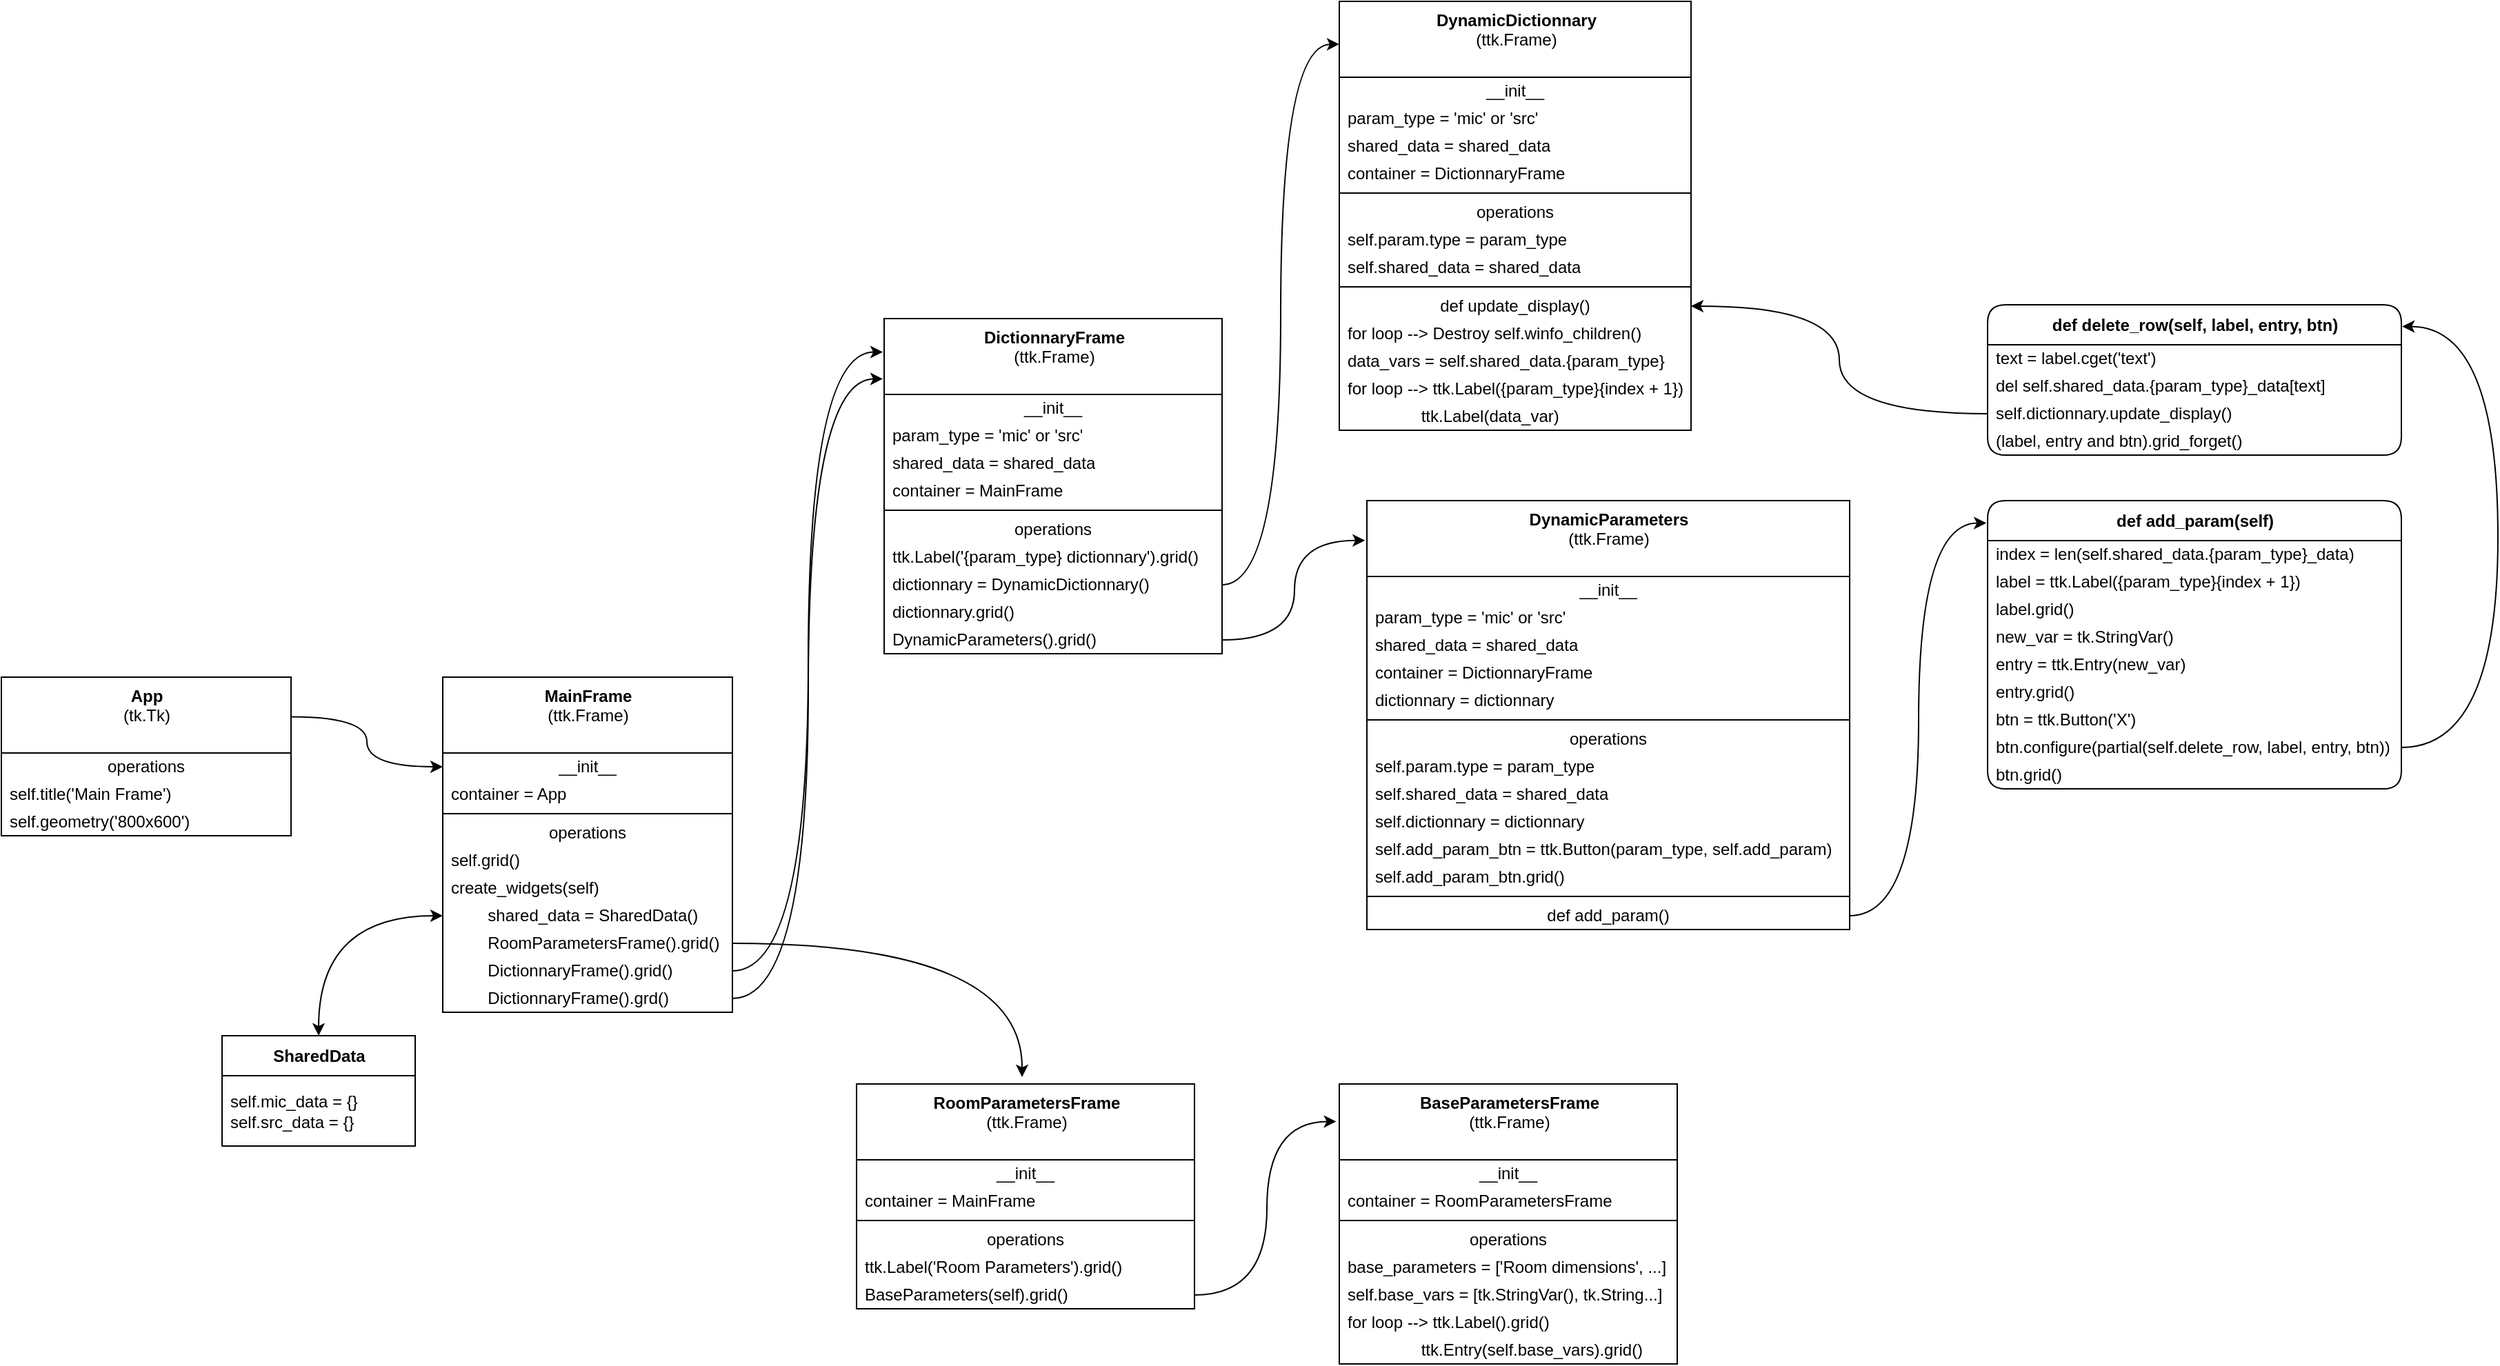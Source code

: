 <mxfile>
    <diagram id="ZCPFG7KWVEnKRgbFe0l8" name="Page-1">
        <mxGraphModel dx="2137" dy="1774" grid="1" gridSize="10" guides="1" tooltips="0" connect="1" arrows="1" fold="1" page="1" pageScale="1" pageWidth="1100" pageHeight="850" math="0" shadow="0">
            <root>
                <mxCell id="0"/>
                <mxCell id="1" parent="0"/>
                <mxCell id="18" value="" style="html=1;orthogonal=1;exitX=1;exitY=0.5;exitDx=0;exitDy=0;entryX=-0.004;entryY=0.1;entryDx=0;entryDy=0;edgeStyle=orthogonalEdgeStyle;curved=1;entryPerimeter=0;" edge="1" parent="1" source="114" target="89">
                    <mxGeometry relative="1" as="geometry">
                        <mxPoint x="240" y="453" as="sourcePoint"/>
                        <mxPoint x="547.5" y="235" as="targetPoint"/>
                    </mxGeometry>
                </mxCell>
                <mxCell id="88" style="edgeStyle=orthogonalEdgeStyle;html=1;exitX=0.5;exitY=0;exitDx=0;exitDy=0;orthogonal=1;curved=1;startArrow=classic;startFill=1;shadow=0;" edge="1" parent="1" source="67" target="83">
                    <mxGeometry relative="1" as="geometry"/>
                </mxCell>
                <mxCell id="67" value="SharedData" style="swimlane;fontStyle=1;align=center;verticalAlign=middle;childLayout=stackLayout;horizontal=1;startSize=29;horizontalStack=0;resizeParent=1;resizeParentMax=0;resizeLast=0;collapsible=0;marginBottom=0;html=1;" vertex="1" parent="1">
                    <mxGeometry x="20" y="390" width="140" height="80" as="geometry"/>
                </mxCell>
                <mxCell id="69" value="self.mic_data = {}&lt;br&gt;self.src_data = {}" style="text;html=1;strokeColor=none;fillColor=none;align=left;verticalAlign=middle;spacingLeft=4;spacingRight=4;overflow=hidden;rotatable=0;points=[[0,0.5],[1,0.5]];portConstraint=eastwest;" vertex="1" parent="67">
                    <mxGeometry y="29" width="140" height="51" as="geometry"/>
                </mxCell>
                <mxCell id="75" value="&lt;b&gt;MainFrame&lt;/b&gt;&lt;br&gt;(ttk.Frame)" style="swimlane;fontStyle=0;align=center;verticalAlign=top;childLayout=stackLayout;horizontal=1;startSize=55;horizontalStack=0;resizeParent=1;resizeParentMax=0;resizeLast=0;collapsible=0;marginBottom=0;html=1;" vertex="1" parent="1">
                    <mxGeometry x="180" y="130" width="210" height="243" as="geometry"/>
                </mxCell>
                <mxCell id="76" value="__init__" style="text;html=1;strokeColor=none;fillColor=none;align=center;verticalAlign=middle;spacingLeft=4;spacingRight=4;overflow=hidden;rotatable=0;points=[[0,0.5],[1,0.5]];portConstraint=eastwest;" vertex="1" parent="75">
                    <mxGeometry y="55" width="210" height="20" as="geometry"/>
                </mxCell>
                <mxCell id="77" value="container = App" style="text;html=1;strokeColor=none;fillColor=none;align=left;verticalAlign=middle;spacingLeft=4;spacingRight=4;overflow=hidden;rotatable=0;points=[[0,0.5],[1,0.5]];portConstraint=eastwest;" vertex="1" parent="75">
                    <mxGeometry y="75" width="210" height="20" as="geometry"/>
                </mxCell>
                <mxCell id="80" value="" style="line;strokeWidth=1;fillColor=none;align=left;verticalAlign=middle;spacingTop=-1;spacingLeft=3;spacingRight=3;rotatable=0;labelPosition=right;points=[];portConstraint=eastwest;" vertex="1" parent="75">
                    <mxGeometry y="95" width="210" height="8" as="geometry"/>
                </mxCell>
                <mxCell id="81" value="operations" style="text;html=1;strokeColor=none;fillColor=none;align=center;verticalAlign=middle;spacingLeft=4;spacingRight=4;overflow=hidden;rotatable=0;points=[[0,0.5],[1,0.5]];portConstraint=eastwest;" vertex="1" parent="75">
                    <mxGeometry y="103" width="210" height="20" as="geometry"/>
                </mxCell>
                <mxCell id="118" value="self.grid()" style="text;html=1;strokeColor=none;fillColor=none;align=left;verticalAlign=middle;spacingLeft=4;spacingRight=4;overflow=hidden;rotatable=0;points=[[0,0.5],[1,0.5]];portConstraint=eastwest;" vertex="1" parent="75">
                    <mxGeometry y="123" width="210" height="20" as="geometry"/>
                </mxCell>
                <mxCell id="82" value="create_widgets(self)" style="text;html=1;strokeColor=none;fillColor=none;align=left;verticalAlign=middle;spacingLeft=4;spacingRight=4;overflow=hidden;rotatable=0;points=[[0,0.5],[1,0.5]];portConstraint=eastwest;" vertex="1" parent="75">
                    <mxGeometry y="143" width="210" height="20" as="geometry"/>
                </mxCell>
                <mxCell id="83" value="&lt;span style=&quot;white-space: pre;&quot;&gt;&#9;&lt;/span&gt;shared_data = SharedData()" style="text;html=1;strokeColor=none;fillColor=none;align=left;verticalAlign=middle;spacingLeft=4;spacingRight=4;overflow=hidden;rotatable=0;points=[[0,0.5],[1,0.5]];portConstraint=eastwest;" vertex="1" parent="75">
                    <mxGeometry y="163" width="210" height="20" as="geometry"/>
                </mxCell>
                <mxCell id="86" value="&lt;span style=&quot;white-space: pre;&quot;&gt;&#9;&lt;/span&gt;RoomParametersFrame().grid()" style="text;html=1;strokeColor=none;fillColor=none;align=left;verticalAlign=middle;spacingLeft=4;spacingRight=4;overflow=hidden;rotatable=0;points=[[0,0.5],[1,0.5]];portConstraint=eastwest;" vertex="1" parent="75">
                    <mxGeometry y="183" width="210" height="20" as="geometry"/>
                </mxCell>
                <mxCell id="114" value="&lt;span style=&quot;white-space: pre;&quot;&gt;&#9;&lt;/span&gt;DictionnaryFrame().grid()" style="text;html=1;strokeColor=none;fillColor=none;align=left;verticalAlign=middle;spacingLeft=4;spacingRight=4;overflow=hidden;rotatable=0;points=[[0,0.5],[1,0.5]];portConstraint=eastwest;" vertex="1" parent="75">
                    <mxGeometry y="203" width="210" height="20" as="geometry"/>
                </mxCell>
                <mxCell id="115" value="&lt;span style=&quot;white-space: pre;&quot;&gt;&#9;&lt;/span&gt;DictionnaryFrame().grd()" style="text;html=1;strokeColor=none;fillColor=none;align=left;verticalAlign=middle;spacingLeft=4;spacingRight=4;overflow=hidden;rotatable=0;points=[[0,0.5],[1,0.5]];portConstraint=eastwest;" vertex="1" parent="75">
                    <mxGeometry y="223" width="210" height="20" as="geometry"/>
                </mxCell>
                <mxCell id="89" value="&lt;b&gt;DictionnaryFrame&lt;/b&gt;&lt;br&gt;(ttk.Frame)" style="swimlane;fontStyle=0;align=center;verticalAlign=top;childLayout=stackLayout;horizontal=1;startSize=55;horizontalStack=0;resizeParent=1;resizeParentMax=0;resizeLast=0;collapsible=0;marginBottom=0;html=1;" vertex="1" parent="1">
                    <mxGeometry x="500" y="-130" width="245" height="243" as="geometry"/>
                </mxCell>
                <mxCell id="90" value="__init__" style="text;html=1;strokeColor=none;fillColor=none;align=center;verticalAlign=middle;spacingLeft=4;spacingRight=4;overflow=hidden;rotatable=0;points=[[0,0.5],[1,0.5]];portConstraint=eastwest;" vertex="1" parent="89">
                    <mxGeometry y="55" width="245" height="20" as="geometry"/>
                </mxCell>
                <mxCell id="91" value="param_type = 'mic' or 'src'" style="text;html=1;strokeColor=none;fillColor=none;align=left;verticalAlign=middle;spacingLeft=4;spacingRight=4;overflow=hidden;rotatable=0;points=[[0,0.5],[1,0.5]];portConstraint=eastwest;" vertex="1" parent="89">
                    <mxGeometry y="75" width="245" height="20" as="geometry"/>
                </mxCell>
                <mxCell id="99" value="shared_data = shared_data" style="text;html=1;strokeColor=none;fillColor=none;align=left;verticalAlign=middle;spacingLeft=4;spacingRight=4;overflow=hidden;rotatable=0;points=[[0,0.5],[1,0.5]];portConstraint=eastwest;" vertex="1" parent="89">
                    <mxGeometry y="95" width="245" height="20" as="geometry"/>
                </mxCell>
                <mxCell id="93" value="container = MainFrame" style="text;html=1;strokeColor=none;fillColor=none;align=left;verticalAlign=middle;spacingLeft=4;spacingRight=4;overflow=hidden;rotatable=0;points=[[0,0.5],[1,0.5]];portConstraint=eastwest;" vertex="1" parent="89">
                    <mxGeometry y="115" width="245" height="20" as="geometry"/>
                </mxCell>
                <mxCell id="94" value="" style="line;strokeWidth=1;fillColor=none;align=left;verticalAlign=middle;spacingTop=-1;spacingLeft=3;spacingRight=3;rotatable=0;labelPosition=right;points=[];portConstraint=eastwest;" vertex="1" parent="89">
                    <mxGeometry y="135" width="245" height="8" as="geometry"/>
                </mxCell>
                <mxCell id="95" value="operations" style="text;html=1;strokeColor=none;fillColor=none;align=center;verticalAlign=middle;spacingLeft=4;spacingRight=4;overflow=hidden;rotatable=0;points=[[0,0.5],[1,0.5]];portConstraint=eastwest;" vertex="1" parent="89">
                    <mxGeometry y="143" width="245" height="20" as="geometry"/>
                </mxCell>
                <mxCell id="97" value="ttk.Label('{param_type} dictionnary').grid()" style="text;html=1;strokeColor=none;fillColor=none;align=left;verticalAlign=middle;spacingLeft=4;spacingRight=4;overflow=hidden;rotatable=0;points=[[0,0.5],[1,0.5]];portConstraint=eastwest;" vertex="1" parent="89">
                    <mxGeometry y="163" width="245" height="20" as="geometry"/>
                </mxCell>
                <mxCell id="98" value="dictionnary = DynamicDictionnary()" style="text;html=1;strokeColor=none;fillColor=none;align=left;verticalAlign=middle;spacingLeft=4;spacingRight=4;overflow=hidden;rotatable=0;points=[[0,0.5],[1,0.5]];portConstraint=eastwest;" vertex="1" parent="89">
                    <mxGeometry y="183" width="245" height="20" as="geometry"/>
                </mxCell>
                <mxCell id="101" value="dictionnary.grid()" style="text;html=1;strokeColor=none;fillColor=none;align=left;verticalAlign=middle;spacingLeft=4;spacingRight=4;overflow=hidden;rotatable=0;points=[[0,0.5],[1,0.5]];portConstraint=eastwest;" vertex="1" parent="89">
                    <mxGeometry y="203" width="245" height="20" as="geometry"/>
                </mxCell>
                <mxCell id="100" value="DynamicParameters().grid()" style="text;html=1;strokeColor=none;fillColor=none;align=left;verticalAlign=middle;spacingLeft=4;spacingRight=4;overflow=hidden;rotatable=0;points=[[0,0.5],[1,0.5]];portConstraint=eastwest;" vertex="1" parent="89">
                    <mxGeometry y="223" width="245" height="20" as="geometry"/>
                </mxCell>
                <mxCell id="116" style="edgeStyle=orthogonalEdgeStyle;sketch=0;html=1;exitX=1;exitY=0.5;exitDx=0;exitDy=0;entryX=-0.004;entryY=0.18;entryDx=0;entryDy=0;entryPerimeter=0;shadow=0;startArrow=none;startFill=0;curved=1;" edge="1" parent="1" source="115" target="89">
                    <mxGeometry relative="1" as="geometry"/>
                </mxCell>
                <mxCell id="119" value="&lt;b&gt;DynamicDictionnary&lt;/b&gt;&lt;br&gt;(ttk.Frame)" style="swimlane;fontStyle=0;align=center;verticalAlign=top;childLayout=stackLayout;horizontal=1;startSize=55;horizontalStack=0;resizeParent=1;resizeParentMax=0;resizeLast=0;collapsible=0;marginBottom=0;html=1;" vertex="1" parent="1">
                    <mxGeometry x="830" y="-360" width="255" height="311" as="geometry"/>
                </mxCell>
                <mxCell id="120" value="__init__" style="text;html=1;strokeColor=none;fillColor=none;align=center;verticalAlign=middle;spacingLeft=4;spacingRight=4;overflow=hidden;rotatable=0;points=[[0,0.5],[1,0.5]];portConstraint=eastwest;" vertex="1" parent="119">
                    <mxGeometry y="55" width="255" height="20" as="geometry"/>
                </mxCell>
                <mxCell id="121" value="param_type = 'mic' or 'src'" style="text;html=1;strokeColor=none;fillColor=none;align=left;verticalAlign=middle;spacingLeft=4;spacingRight=4;overflow=hidden;rotatable=0;points=[[0,0.5],[1,0.5]];portConstraint=eastwest;" vertex="1" parent="119">
                    <mxGeometry y="75" width="255" height="20" as="geometry"/>
                </mxCell>
                <mxCell id="122" value="shared_data = shared_data" style="text;html=1;strokeColor=none;fillColor=none;align=left;verticalAlign=middle;spacingLeft=4;spacingRight=4;overflow=hidden;rotatable=0;points=[[0,0.5],[1,0.5]];portConstraint=eastwest;" vertex="1" parent="119">
                    <mxGeometry y="95" width="255" height="20" as="geometry"/>
                </mxCell>
                <mxCell id="123" value="container = DictionnaryFrame" style="text;html=1;strokeColor=none;fillColor=none;align=left;verticalAlign=middle;spacingLeft=4;spacingRight=4;overflow=hidden;rotatable=0;points=[[0,0.5],[1,0.5]];portConstraint=eastwest;" vertex="1" parent="119">
                    <mxGeometry y="115" width="255" height="20" as="geometry"/>
                </mxCell>
                <mxCell id="124" value="" style="line;strokeWidth=1;fillColor=none;align=left;verticalAlign=middle;spacingTop=-1;spacingLeft=3;spacingRight=3;rotatable=0;labelPosition=right;points=[];portConstraint=eastwest;" vertex="1" parent="119">
                    <mxGeometry y="135" width="255" height="8" as="geometry"/>
                </mxCell>
                <mxCell id="125" value="operations" style="text;html=1;strokeColor=none;fillColor=none;align=center;verticalAlign=middle;spacingLeft=4;spacingRight=4;overflow=hidden;rotatable=0;points=[[0,0.5],[1,0.5]];portConstraint=eastwest;" vertex="1" parent="119">
                    <mxGeometry y="143" width="255" height="20" as="geometry"/>
                </mxCell>
                <mxCell id="126" value="self.param.type = param_type" style="text;html=1;strokeColor=none;fillColor=none;align=left;verticalAlign=middle;spacingLeft=4;spacingRight=4;overflow=hidden;rotatable=0;points=[[0,0.5],[1,0.5]];portConstraint=eastwest;" vertex="1" parent="119">
                    <mxGeometry y="163" width="255" height="20" as="geometry"/>
                </mxCell>
                <mxCell id="127" value="self.shared_data = shared_data" style="text;html=1;strokeColor=none;fillColor=none;align=left;verticalAlign=middle;spacingLeft=4;spacingRight=4;overflow=hidden;rotatable=0;points=[[0,0.5],[1,0.5]];portConstraint=eastwest;" vertex="1" parent="119">
                    <mxGeometry y="183" width="255" height="20" as="geometry"/>
                </mxCell>
                <mxCell id="132" value="" style="line;strokeWidth=1;fillColor=none;align=left;verticalAlign=middle;spacingTop=-1;spacingLeft=3;spacingRight=3;rotatable=0;labelPosition=right;points=[];portConstraint=eastwest;" vertex="1" parent="119">
                    <mxGeometry y="203" width="255" height="8" as="geometry"/>
                </mxCell>
                <mxCell id="129" value="def update_display()" style="text;html=1;strokeColor=none;fillColor=none;align=center;verticalAlign=middle;spacingLeft=4;spacingRight=4;overflow=hidden;rotatable=0;points=[[0,0.5],[1,0.5]];portConstraint=eastwest;" vertex="1" parent="119">
                    <mxGeometry y="211" width="255" height="20" as="geometry"/>
                </mxCell>
                <mxCell id="133" value="for loop --&amp;gt; Destroy self.winfo_children()" style="text;html=1;strokeColor=none;fillColor=none;align=left;verticalAlign=middle;spacingLeft=4;spacingRight=4;overflow=hidden;rotatable=0;points=[[0,0.5],[1,0.5]];portConstraint=eastwest;" vertex="1" parent="119">
                    <mxGeometry y="231" width="255" height="20" as="geometry"/>
                </mxCell>
                <mxCell id="134" value="data_vars = self.shared_data.{param_type}" style="text;html=1;strokeColor=none;fillColor=none;align=left;verticalAlign=middle;spacingLeft=4;spacingRight=4;overflow=hidden;rotatable=0;points=[[0,0.5],[1,0.5]];portConstraint=eastwest;" vertex="1" parent="119">
                    <mxGeometry y="251" width="255" height="20" as="geometry"/>
                </mxCell>
                <mxCell id="135" value="for loop --&amp;gt; ttk.Label({param_type}{index + 1})" style="text;html=1;strokeColor=none;fillColor=none;align=left;verticalAlign=middle;spacingLeft=4;spacingRight=4;overflow=hidden;rotatable=0;points=[[0,0.5],[1,0.5]];portConstraint=eastwest;" vertex="1" parent="119">
                    <mxGeometry y="271" width="255" height="20" as="geometry"/>
                </mxCell>
                <mxCell id="136" value="&lt;span style=&quot;white-space: pre;&quot;&gt;&#9;&lt;/span&gt;&lt;span style=&quot;white-space: pre;&quot;&gt;&#9;&lt;/span&gt;ttk.Label(data_var)" style="text;html=1;strokeColor=none;fillColor=none;align=left;verticalAlign=middle;spacingLeft=4;spacingRight=4;overflow=hidden;rotatable=0;points=[[0,0.5],[1,0.5]];portConstraint=eastwest;" vertex="1" parent="119">
                    <mxGeometry y="291" width="255" height="20" as="geometry"/>
                </mxCell>
                <mxCell id="137" style="edgeStyle=orthogonalEdgeStyle;curved=1;sketch=0;html=1;exitX=1;exitY=0.5;exitDx=0;exitDy=0;entryX=0;entryY=0.1;entryDx=0;entryDy=0;entryPerimeter=0;shadow=0;startArrow=none;startFill=0;" edge="1" parent="1" source="98" target="119">
                    <mxGeometry relative="1" as="geometry"/>
                </mxCell>
                <mxCell id="138" value="&lt;b&gt;DynamicParameters&lt;/b&gt;&lt;br&gt;(ttk.Frame)" style="swimlane;fontStyle=0;align=center;verticalAlign=top;childLayout=stackLayout;horizontal=1;startSize=55;horizontalStack=0;resizeParent=1;resizeParentMax=0;resizeLast=0;collapsible=0;marginBottom=0;html=1;" vertex="1" parent="1">
                    <mxGeometry x="850" y="2" width="350" height="311" as="geometry"/>
                </mxCell>
                <mxCell id="139" value="__init__" style="text;html=1;strokeColor=none;fillColor=none;align=center;verticalAlign=middle;spacingLeft=4;spacingRight=4;overflow=hidden;rotatable=0;points=[[0,0.5],[1,0.5]];portConstraint=eastwest;" vertex="1" parent="138">
                    <mxGeometry y="55" width="350" height="20" as="geometry"/>
                </mxCell>
                <mxCell id="140" value="param_type = 'mic' or 'src'" style="text;html=1;strokeColor=none;fillColor=none;align=left;verticalAlign=middle;spacingLeft=4;spacingRight=4;overflow=hidden;rotatable=0;points=[[0,0.5],[1,0.5]];portConstraint=eastwest;" vertex="1" parent="138">
                    <mxGeometry y="75" width="350" height="20" as="geometry"/>
                </mxCell>
                <mxCell id="141" value="shared_data = shared_data" style="text;html=1;strokeColor=none;fillColor=none;align=left;verticalAlign=middle;spacingLeft=4;spacingRight=4;overflow=hidden;rotatable=0;points=[[0,0.5],[1,0.5]];portConstraint=eastwest;" vertex="1" parent="138">
                    <mxGeometry y="95" width="350" height="20" as="geometry"/>
                </mxCell>
                <mxCell id="142" value="container = DictionnaryFrame" style="text;html=1;strokeColor=none;fillColor=none;align=left;verticalAlign=middle;spacingLeft=4;spacingRight=4;overflow=hidden;rotatable=0;points=[[0,0.5],[1,0.5]];portConstraint=eastwest;" vertex="1" parent="138">
                    <mxGeometry y="115" width="350" height="20" as="geometry"/>
                </mxCell>
                <mxCell id="154" value="dictionnary = dictionnary" style="text;html=1;strokeColor=none;fillColor=none;align=left;verticalAlign=middle;spacingLeft=4;spacingRight=4;overflow=hidden;rotatable=0;points=[[0,0.5],[1,0.5]];portConstraint=eastwest;" vertex="1" parent="138">
                    <mxGeometry y="135" width="350" height="20" as="geometry"/>
                </mxCell>
                <mxCell id="143" value="" style="line;strokeWidth=1;fillColor=none;align=left;verticalAlign=middle;spacingTop=-1;spacingLeft=3;spacingRight=3;rotatable=0;labelPosition=right;points=[];portConstraint=eastwest;" vertex="1" parent="138">
                    <mxGeometry y="155" width="350" height="8" as="geometry"/>
                </mxCell>
                <mxCell id="144" value="operations" style="text;html=1;strokeColor=none;fillColor=none;align=center;verticalAlign=middle;spacingLeft=4;spacingRight=4;overflow=hidden;rotatable=0;points=[[0,0.5],[1,0.5]];portConstraint=eastwest;" vertex="1" parent="138">
                    <mxGeometry y="163" width="350" height="20" as="geometry"/>
                </mxCell>
                <mxCell id="145" value="self.param.type = param_type" style="text;html=1;strokeColor=none;fillColor=none;align=left;verticalAlign=middle;spacingLeft=4;spacingRight=4;overflow=hidden;rotatable=0;points=[[0,0.5],[1,0.5]];portConstraint=eastwest;" vertex="1" parent="138">
                    <mxGeometry y="183" width="350" height="20" as="geometry"/>
                </mxCell>
                <mxCell id="146" value="self.shared_data = shared_data" style="text;html=1;strokeColor=none;fillColor=none;align=left;verticalAlign=middle;spacingLeft=4;spacingRight=4;overflow=hidden;rotatable=0;points=[[0,0.5],[1,0.5]];portConstraint=eastwest;" vertex="1" parent="138">
                    <mxGeometry y="203" width="350" height="20" as="geometry"/>
                </mxCell>
                <mxCell id="155" value="self.dictionnary = dictionnary" style="text;html=1;strokeColor=none;fillColor=none;align=left;verticalAlign=middle;spacingLeft=4;spacingRight=4;overflow=hidden;rotatable=0;points=[[0,0.5],[1,0.5]];portConstraint=eastwest;" vertex="1" parent="138">
                    <mxGeometry y="223" width="350" height="20" as="geometry"/>
                </mxCell>
                <mxCell id="159" value="self.add_param_btn = ttk.Button(param_type, self.add_param)" style="text;html=1;strokeColor=none;fillColor=none;align=left;verticalAlign=middle;spacingLeft=4;spacingRight=4;overflow=hidden;rotatable=0;points=[[0,0.5],[1,0.5]];portConstraint=eastwest;" vertex="1" parent="138">
                    <mxGeometry y="243" width="350" height="20" as="geometry"/>
                </mxCell>
                <mxCell id="160" value="self.add_param_btn.grid()" style="text;html=1;strokeColor=none;fillColor=none;align=left;verticalAlign=middle;spacingLeft=4;spacingRight=4;overflow=hidden;rotatable=0;points=[[0,0.5],[1,0.5]];portConstraint=eastwest;" vertex="1" parent="138">
                    <mxGeometry y="263" width="350" height="20" as="geometry"/>
                </mxCell>
                <mxCell id="147" value="" style="line;strokeWidth=1;fillColor=none;align=left;verticalAlign=middle;spacingTop=-1;spacingLeft=3;spacingRight=3;rotatable=0;labelPosition=right;points=[];portConstraint=eastwest;" vertex="1" parent="138">
                    <mxGeometry y="283" width="350" height="8" as="geometry"/>
                </mxCell>
                <mxCell id="148" value="def add_param()" style="text;html=1;strokeColor=none;fillColor=none;align=center;verticalAlign=middle;spacingLeft=4;spacingRight=4;overflow=hidden;rotatable=0;points=[[0,0.5],[1,0.5]];portConstraint=eastwest;" vertex="1" parent="138">
                    <mxGeometry y="291" width="350" height="20" as="geometry"/>
                </mxCell>
                <mxCell id="153" style="edgeStyle=orthogonalEdgeStyle;curved=1;sketch=0;html=1;exitX=1;exitY=0.5;exitDx=0;exitDy=0;entryX=-0.004;entryY=0.093;entryDx=0;entryDy=0;entryPerimeter=0;shadow=0;startArrow=none;startFill=0;" edge="1" parent="1" source="100" target="138">
                    <mxGeometry relative="1" as="geometry"/>
                </mxCell>
                <mxCell id="164" value="def add_param(self)" style="swimlane;fontStyle=1;align=center;verticalAlign=middle;childLayout=stackLayout;horizontal=1;startSize=29;horizontalStack=0;resizeParent=1;resizeParentMax=0;resizeLast=0;collapsible=0;marginBottom=0;html=1;rounded=1;" vertex="1" parent="1">
                    <mxGeometry x="1300" y="2" width="300" height="209" as="geometry"/>
                </mxCell>
                <mxCell id="167" value="index = len(self.shared_data.{param_type}_data)" style="text;html=1;strokeColor=none;fillColor=none;align=left;verticalAlign=middle;spacingLeft=4;spacingRight=4;overflow=hidden;rotatable=0;points=[[0,0.5],[1,0.5]];portConstraint=eastwest;" vertex="1" parent="164">
                    <mxGeometry y="29" width="300" height="20" as="geometry"/>
                </mxCell>
                <mxCell id="168" value="label = ttk.Label({param_type}{index + 1})" style="text;html=1;strokeColor=none;fillColor=none;align=left;verticalAlign=middle;spacingLeft=4;spacingRight=4;overflow=hidden;rotatable=0;points=[[0,0.5],[1,0.5]];portConstraint=eastwest;" vertex="1" parent="164">
                    <mxGeometry y="49" width="300" height="20" as="geometry"/>
                </mxCell>
                <mxCell id="169" value="label.grid()" style="text;html=1;strokeColor=none;fillColor=none;align=left;verticalAlign=middle;spacingLeft=4;spacingRight=4;overflow=hidden;rotatable=0;points=[[0,0.5],[1,0.5]];portConstraint=eastwest;" vertex="1" parent="164">
                    <mxGeometry y="69" width="300" height="20" as="geometry"/>
                </mxCell>
                <mxCell id="170" value="new_var = tk.StringVar()" style="text;html=1;strokeColor=none;fillColor=none;align=left;verticalAlign=middle;spacingLeft=4;spacingRight=4;overflow=hidden;rotatable=0;points=[[0,0.5],[1,0.5]];portConstraint=eastwest;" vertex="1" parent="164">
                    <mxGeometry y="89" width="300" height="20" as="geometry"/>
                </mxCell>
                <mxCell id="171" value="entry = ttk.Entry(new_var)" style="text;html=1;strokeColor=none;fillColor=none;align=left;verticalAlign=middle;spacingLeft=4;spacingRight=4;overflow=hidden;rotatable=0;points=[[0,0.5],[1,0.5]];portConstraint=eastwest;" vertex="1" parent="164">
                    <mxGeometry y="109" width="300" height="20" as="geometry"/>
                </mxCell>
                <mxCell id="174" value="entry.grid()" style="text;html=1;strokeColor=none;fillColor=none;align=left;verticalAlign=middle;spacingLeft=4;spacingRight=4;overflow=hidden;rotatable=0;points=[[0,0.5],[1,0.5]];portConstraint=eastwest;" vertex="1" parent="164">
                    <mxGeometry y="129" width="300" height="20" as="geometry"/>
                </mxCell>
                <mxCell id="175" value="btn = ttk.Button('X')" style="text;html=1;strokeColor=none;fillColor=none;align=left;verticalAlign=middle;spacingLeft=4;spacingRight=4;overflow=hidden;rotatable=0;points=[[0,0.5],[1,0.5]];portConstraint=eastwest;" vertex="1" parent="164">
                    <mxGeometry y="149" width="300" height="20" as="geometry"/>
                </mxCell>
                <mxCell id="176" value="btn.configure(partial(self.delete_row, label, entry, btn))" style="text;html=1;strokeColor=none;fillColor=none;align=left;verticalAlign=middle;spacingLeft=4;spacingRight=4;overflow=hidden;rotatable=0;points=[[0,0.5],[1,0.5]];portConstraint=eastwest;" vertex="1" parent="164">
                    <mxGeometry y="169" width="300" height="20" as="geometry"/>
                </mxCell>
                <mxCell id="177" value="btn.grid()" style="text;html=1;strokeColor=none;fillColor=none;align=left;verticalAlign=middle;spacingLeft=4;spacingRight=4;overflow=hidden;rotatable=0;points=[[0,0.5],[1,0.5]];portConstraint=eastwest;" vertex="1" parent="164">
                    <mxGeometry y="189" width="300" height="20" as="geometry"/>
                </mxCell>
                <mxCell id="178" style="edgeStyle=orthogonalEdgeStyle;curved=1;sketch=0;html=1;exitX=1;exitY=0.5;exitDx=0;exitDy=0;entryX=-0.003;entryY=0.078;entryDx=0;entryDy=0;entryPerimeter=0;shadow=0;startArrow=none;startFill=0;" edge="1" parent="1" source="148" target="164">
                    <mxGeometry relative="1" as="geometry"/>
                </mxCell>
                <mxCell id="179" value="def delete_row(self, label, entry, btn)" style="swimlane;fontStyle=1;align=center;verticalAlign=middle;childLayout=stackLayout;horizontal=1;startSize=29;horizontalStack=0;resizeParent=1;resizeParentMax=0;resizeLast=0;collapsible=0;marginBottom=0;html=1;rounded=1;" vertex="1" parent="1">
                    <mxGeometry x="1300" y="-140" width="300" height="109" as="geometry"/>
                </mxCell>
                <mxCell id="180" value="text = label.cget('text')" style="text;html=1;strokeColor=none;fillColor=none;align=left;verticalAlign=middle;spacingLeft=4;spacingRight=4;overflow=hidden;rotatable=0;points=[[0,0.5],[1,0.5]];portConstraint=eastwest;" vertex="1" parent="179">
                    <mxGeometry y="29" width="300" height="20" as="geometry"/>
                </mxCell>
                <mxCell id="181" value="del self.shared_data.{param_type}_data[text]" style="text;html=1;strokeColor=none;fillColor=none;align=left;verticalAlign=middle;spacingLeft=4;spacingRight=4;overflow=hidden;rotatable=0;points=[[0,0.5],[1,0.5]];portConstraint=eastwest;" vertex="1" parent="179">
                    <mxGeometry y="49" width="300" height="20" as="geometry"/>
                </mxCell>
                <mxCell id="182" value="self.dictionnary.update_display()" style="text;html=1;strokeColor=none;fillColor=none;align=left;verticalAlign=middle;spacingLeft=4;spacingRight=4;overflow=hidden;rotatable=0;points=[[0,0.5],[1,0.5]];portConstraint=eastwest;" vertex="1" parent="179">
                    <mxGeometry y="69" width="300" height="20" as="geometry"/>
                </mxCell>
                <mxCell id="183" value="(label, entry and btn).grid_forget()" style="text;html=1;strokeColor=none;fillColor=none;align=left;verticalAlign=middle;spacingLeft=4;spacingRight=4;overflow=hidden;rotatable=0;points=[[0,0.5],[1,0.5]];portConstraint=eastwest;" vertex="1" parent="179">
                    <mxGeometry y="89" width="300" height="20" as="geometry"/>
                </mxCell>
                <mxCell id="190" value="&lt;b&gt;BaseParametersFrame&lt;/b&gt;&lt;br&gt;(ttk.Frame)" style="swimlane;fontStyle=0;align=center;verticalAlign=top;childLayout=stackLayout;horizontal=1;startSize=55;horizontalStack=0;resizeParent=1;resizeParentMax=0;resizeLast=0;collapsible=0;marginBottom=0;html=1;" vertex="1" parent="1">
                    <mxGeometry x="830" y="425" width="245" height="203" as="geometry"/>
                </mxCell>
                <mxCell id="191" value="__init__" style="text;html=1;strokeColor=none;fillColor=none;align=center;verticalAlign=middle;spacingLeft=4;spacingRight=4;overflow=hidden;rotatable=0;points=[[0,0.5],[1,0.5]];portConstraint=eastwest;" vertex="1" parent="190">
                    <mxGeometry y="55" width="245" height="20" as="geometry"/>
                </mxCell>
                <mxCell id="194" value="container = RoomParametersFrame" style="text;html=1;strokeColor=none;fillColor=none;align=left;verticalAlign=middle;spacingLeft=4;spacingRight=4;overflow=hidden;rotatable=0;points=[[0,0.5],[1,0.5]];portConstraint=eastwest;" vertex="1" parent="190">
                    <mxGeometry y="75" width="245" height="20" as="geometry"/>
                </mxCell>
                <mxCell id="195" value="" style="line;strokeWidth=1;fillColor=none;align=left;verticalAlign=middle;spacingTop=-1;spacingLeft=3;spacingRight=3;rotatable=0;labelPosition=right;points=[];portConstraint=eastwest;" vertex="1" parent="190">
                    <mxGeometry y="95" width="245" height="8" as="geometry"/>
                </mxCell>
                <mxCell id="196" value="operations" style="text;html=1;strokeColor=none;fillColor=none;align=center;verticalAlign=middle;spacingLeft=4;spacingRight=4;overflow=hidden;rotatable=0;points=[[0,0.5],[1,0.5]];portConstraint=eastwest;" vertex="1" parent="190">
                    <mxGeometry y="103" width="245" height="20" as="geometry"/>
                </mxCell>
                <mxCell id="197" value="base_parameters = ['Room dimensions', ...]" style="text;html=1;strokeColor=none;fillColor=none;align=left;verticalAlign=middle;spacingLeft=4;spacingRight=4;overflow=hidden;rotatable=0;points=[[0,0.5],[1,0.5]];portConstraint=eastwest;" vertex="1" parent="190">
                    <mxGeometry y="123" width="245" height="20" as="geometry"/>
                </mxCell>
                <mxCell id="198" value="self.base_vars = [tk.StringVar(), tk.String...]" style="text;html=1;strokeColor=none;fillColor=none;align=left;verticalAlign=middle;spacingLeft=4;spacingRight=4;overflow=hidden;rotatable=0;points=[[0,0.5],[1,0.5]];portConstraint=eastwest;" vertex="1" parent="190">
                    <mxGeometry y="143" width="245" height="20" as="geometry"/>
                </mxCell>
                <mxCell id="199" value="for loop --&amp;gt; ttk.Label().grid()" style="text;html=1;strokeColor=none;fillColor=none;align=left;verticalAlign=middle;spacingLeft=4;spacingRight=4;overflow=hidden;rotatable=0;points=[[0,0.5],[1,0.5]];portConstraint=eastwest;" vertex="1" parent="190">
                    <mxGeometry y="163" width="245" height="20" as="geometry"/>
                </mxCell>
                <mxCell id="200" value="&lt;span style=&quot;white-space: pre;&quot;&gt;&#9;&lt;/span&gt;&lt;span style=&quot;white-space: pre;&quot;&gt;&#9;&lt;/span&gt;ttk.Entry(self.base_vars).grid()" style="text;html=1;strokeColor=none;fillColor=none;align=left;verticalAlign=middle;spacingLeft=4;spacingRight=4;overflow=hidden;rotatable=0;points=[[0,0.5],[1,0.5]];portConstraint=eastwest;" vertex="1" parent="190">
                    <mxGeometry y="183" width="245" height="20" as="geometry"/>
                </mxCell>
                <mxCell id="201" style="edgeStyle=orthogonalEdgeStyle;curved=1;sketch=0;html=1;exitX=1;exitY=0.5;exitDx=0;exitDy=0;shadow=0;startArrow=none;startFill=0;" edge="1" parent="1" source="86">
                    <mxGeometry relative="1" as="geometry">
                        <mxPoint x="600" y="420" as="targetPoint"/>
                    </mxGeometry>
                </mxCell>
                <mxCell id="205" style="edgeStyle=orthogonalEdgeStyle;curved=1;sketch=0;html=1;exitX=1;exitY=0.5;exitDx=0;exitDy=0;entryX=1.002;entryY=0.144;entryDx=0;entryDy=0;entryPerimeter=0;shadow=0;startArrow=none;startFill=0;" edge="1" parent="1" source="176" target="179">
                    <mxGeometry relative="1" as="geometry">
                        <Array as="points">
                            <mxPoint x="1670" y="181"/>
                            <mxPoint x="1670" y="-124"/>
                        </Array>
                    </mxGeometry>
                </mxCell>
                <mxCell id="206" style="edgeStyle=orthogonalEdgeStyle;curved=1;sketch=0;html=1;exitX=0;exitY=0.5;exitDx=0;exitDy=0;entryX=1;entryY=0.5;entryDx=0;entryDy=0;shadow=0;startArrow=none;startFill=0;" edge="1" parent="1" source="182" target="129">
                    <mxGeometry relative="1" as="geometry"/>
                </mxCell>
                <mxCell id="207" value="&lt;b&gt;RoomParametersFrame&lt;/b&gt;&lt;br&gt;(ttk.Frame)" style="swimlane;fontStyle=0;align=center;verticalAlign=top;childLayout=stackLayout;horizontal=1;startSize=55;horizontalStack=0;resizeParent=1;resizeParentMax=0;resizeLast=0;collapsible=0;marginBottom=0;html=1;" vertex="1" parent="1">
                    <mxGeometry x="480" y="425" width="245" height="163" as="geometry"/>
                </mxCell>
                <mxCell id="208" value="__init__" style="text;html=1;strokeColor=none;fillColor=none;align=center;verticalAlign=middle;spacingLeft=4;spacingRight=4;overflow=hidden;rotatable=0;points=[[0,0.5],[1,0.5]];portConstraint=eastwest;" vertex="1" parent="207">
                    <mxGeometry y="55" width="245" height="20" as="geometry"/>
                </mxCell>
                <mxCell id="209" value="container = MainFrame" style="text;html=1;strokeColor=none;fillColor=none;align=left;verticalAlign=middle;spacingLeft=4;spacingRight=4;overflow=hidden;rotatable=0;points=[[0,0.5],[1,0.5]];portConstraint=eastwest;" vertex="1" parent="207">
                    <mxGeometry y="75" width="245" height="20" as="geometry"/>
                </mxCell>
                <mxCell id="210" value="" style="line;strokeWidth=1;fillColor=none;align=left;verticalAlign=middle;spacingTop=-1;spacingLeft=3;spacingRight=3;rotatable=0;labelPosition=right;points=[];portConstraint=eastwest;" vertex="1" parent="207">
                    <mxGeometry y="95" width="245" height="8" as="geometry"/>
                </mxCell>
                <mxCell id="211" value="operations" style="text;html=1;strokeColor=none;fillColor=none;align=center;verticalAlign=middle;spacingLeft=4;spacingRight=4;overflow=hidden;rotatable=0;points=[[0,0.5],[1,0.5]];portConstraint=eastwest;" vertex="1" parent="207">
                    <mxGeometry y="103" width="245" height="20" as="geometry"/>
                </mxCell>
                <mxCell id="212" value="ttk.Label('Room Parameters').grid()" style="text;html=1;strokeColor=none;fillColor=none;align=left;verticalAlign=middle;spacingLeft=4;spacingRight=4;overflow=hidden;rotatable=0;points=[[0,0.5],[1,0.5]];portConstraint=eastwest;" vertex="1" parent="207">
                    <mxGeometry y="123" width="245" height="20" as="geometry"/>
                </mxCell>
                <mxCell id="215" value="BaseParameters(self).grid()" style="text;html=1;strokeColor=none;fillColor=none;align=left;verticalAlign=middle;spacingLeft=4;spacingRight=4;overflow=hidden;rotatable=0;points=[[0,0.5],[1,0.5]];portConstraint=eastwest;" vertex="1" parent="207">
                    <mxGeometry y="143" width="245" height="20" as="geometry"/>
                </mxCell>
                <mxCell id="216" style="edgeStyle=orthogonalEdgeStyle;curved=1;sketch=0;html=1;exitX=1;exitY=0.5;exitDx=0;exitDy=0;entryX=-0.009;entryY=0.134;entryDx=0;entryDy=0;entryPerimeter=0;shadow=0;startArrow=none;startFill=0;" edge="1" parent="1" source="215" target="190">
                    <mxGeometry relative="1" as="geometry"/>
                </mxCell>
                <mxCell id="228" style="edgeStyle=orthogonalEdgeStyle;curved=1;sketch=0;html=1;exitX=1;exitY=0.25;exitDx=0;exitDy=0;entryX=0;entryY=0.5;entryDx=0;entryDy=0;shadow=0;startArrow=none;startFill=0;" edge="1" parent="1" source="217" target="76">
                    <mxGeometry relative="1" as="geometry"/>
                </mxCell>
                <mxCell id="217" value="&lt;b&gt;App&lt;/b&gt;&lt;br&gt;(tk.Tk)" style="swimlane;fontStyle=0;align=center;verticalAlign=top;childLayout=stackLayout;horizontal=1;startSize=55;horizontalStack=0;resizeParent=1;resizeParentMax=0;resizeLast=0;collapsible=0;marginBottom=0;html=1;" vertex="1" parent="1">
                    <mxGeometry x="-140" y="130" width="210" height="115" as="geometry"/>
                </mxCell>
                <mxCell id="221" value="operations" style="text;html=1;strokeColor=none;fillColor=none;align=center;verticalAlign=middle;spacingLeft=4;spacingRight=4;overflow=hidden;rotatable=0;points=[[0,0.5],[1,0.5]];portConstraint=eastwest;" vertex="1" parent="217">
                    <mxGeometry y="55" width="210" height="20" as="geometry"/>
                </mxCell>
                <mxCell id="222" value="self.title('Main Frame')" style="text;html=1;strokeColor=none;fillColor=none;align=left;verticalAlign=middle;spacingLeft=4;spacingRight=4;overflow=hidden;rotatable=0;points=[[0,0.5],[1,0.5]];portConstraint=eastwest;" vertex="1" parent="217">
                    <mxGeometry y="75" width="210" height="20" as="geometry"/>
                </mxCell>
                <mxCell id="223" value="self.geometry('800x600')" style="text;html=1;strokeColor=none;fillColor=none;align=left;verticalAlign=middle;spacingLeft=4;spacingRight=4;overflow=hidden;rotatable=0;points=[[0,0.5],[1,0.5]];portConstraint=eastwest;" vertex="1" parent="217">
                    <mxGeometry y="95" width="210" height="20" as="geometry"/>
                </mxCell>
            </root>
        </mxGraphModel>
    </diagram>
</mxfile>